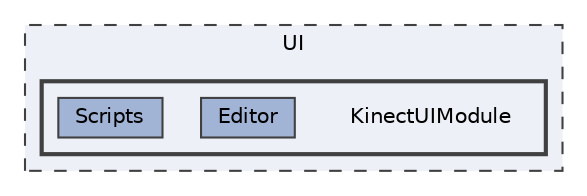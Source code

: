 digraph "UI/KinectUIModule"
{
 // LATEX_PDF_SIZE
  bgcolor="transparent";
  edge [fontname=Helvetica,fontsize=10,labelfontname=Helvetica,labelfontsize=10];
  node [fontname=Helvetica,fontsize=10,shape=box,height=0.2,width=0.4];
  compound=true
  subgraph clusterdir_53ff6e473d46d4e442ba5a7ce9f895e3 {
    graph [ bgcolor="#edf0f7", pencolor="grey25", label="UI", fontname=Helvetica,fontsize=10 style="filled,dashed", URL="dir_53ff6e473d46d4e442ba5a7ce9f895e3.html",tooltip=""]
  subgraph clusterdir_15c6ae568753d61a170ed724ade0c47d {
    graph [ bgcolor="#edf0f7", pencolor="grey25", label="", fontname=Helvetica,fontsize=10 style="filled,bold", URL="dir_15c6ae568753d61a170ed724ade0c47d.html",tooltip=""]
    dir_15c6ae568753d61a170ed724ade0c47d [shape=plaintext, label="KinectUIModule"];
  dir_59d8a951b03593548b30d8c6fdbe03ba [label="Editor", fillcolor="#a2b4d6", color="grey25", style="filled", URL="dir_59d8a951b03593548b30d8c6fdbe03ba.html",tooltip=""];
  dir_ba4475b1d9ffc3fb8f07c41e46b9d520 [label="Scripts", fillcolor="#a2b4d6", color="grey25", style="filled", URL="dir_ba4475b1d9ffc3fb8f07c41e46b9d520.html",tooltip=""];
  }
  }
}
